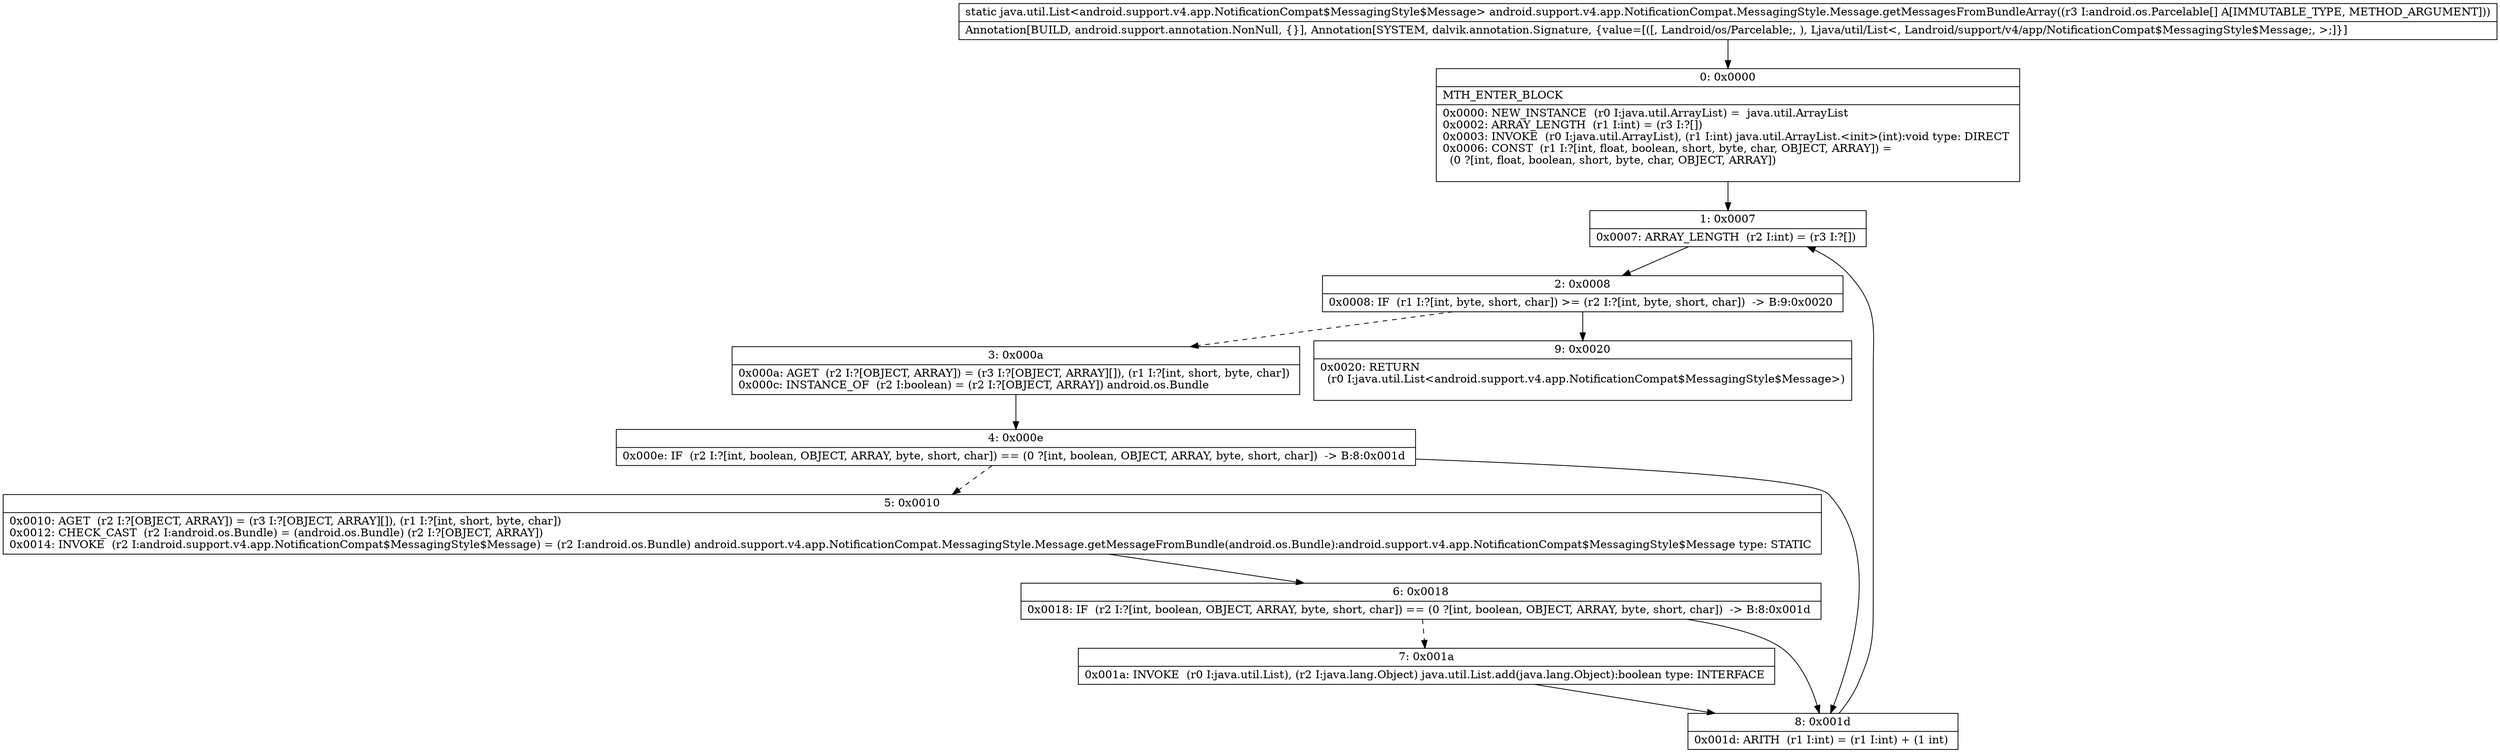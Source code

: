 digraph "CFG forandroid.support.v4.app.NotificationCompat.MessagingStyle.Message.getMessagesFromBundleArray([Landroid\/os\/Parcelable;)Ljava\/util\/List;" {
Node_0 [shape=record,label="{0\:\ 0x0000|MTH_ENTER_BLOCK\l|0x0000: NEW_INSTANCE  (r0 I:java.util.ArrayList) =  java.util.ArrayList \l0x0002: ARRAY_LENGTH  (r1 I:int) = (r3 I:?[]) \l0x0003: INVOKE  (r0 I:java.util.ArrayList), (r1 I:int) java.util.ArrayList.\<init\>(int):void type: DIRECT \l0x0006: CONST  (r1 I:?[int, float, boolean, short, byte, char, OBJECT, ARRAY]) = \l  (0 ?[int, float, boolean, short, byte, char, OBJECT, ARRAY])\l \l}"];
Node_1 [shape=record,label="{1\:\ 0x0007|0x0007: ARRAY_LENGTH  (r2 I:int) = (r3 I:?[]) \l}"];
Node_2 [shape=record,label="{2\:\ 0x0008|0x0008: IF  (r1 I:?[int, byte, short, char]) \>= (r2 I:?[int, byte, short, char])  \-\> B:9:0x0020 \l}"];
Node_3 [shape=record,label="{3\:\ 0x000a|0x000a: AGET  (r2 I:?[OBJECT, ARRAY]) = (r3 I:?[OBJECT, ARRAY][]), (r1 I:?[int, short, byte, char]) \l0x000c: INSTANCE_OF  (r2 I:boolean) = (r2 I:?[OBJECT, ARRAY]) android.os.Bundle \l}"];
Node_4 [shape=record,label="{4\:\ 0x000e|0x000e: IF  (r2 I:?[int, boolean, OBJECT, ARRAY, byte, short, char]) == (0 ?[int, boolean, OBJECT, ARRAY, byte, short, char])  \-\> B:8:0x001d \l}"];
Node_5 [shape=record,label="{5\:\ 0x0010|0x0010: AGET  (r2 I:?[OBJECT, ARRAY]) = (r3 I:?[OBJECT, ARRAY][]), (r1 I:?[int, short, byte, char]) \l0x0012: CHECK_CAST  (r2 I:android.os.Bundle) = (android.os.Bundle) (r2 I:?[OBJECT, ARRAY]) \l0x0014: INVOKE  (r2 I:android.support.v4.app.NotificationCompat$MessagingStyle$Message) = (r2 I:android.os.Bundle) android.support.v4.app.NotificationCompat.MessagingStyle.Message.getMessageFromBundle(android.os.Bundle):android.support.v4.app.NotificationCompat$MessagingStyle$Message type: STATIC \l}"];
Node_6 [shape=record,label="{6\:\ 0x0018|0x0018: IF  (r2 I:?[int, boolean, OBJECT, ARRAY, byte, short, char]) == (0 ?[int, boolean, OBJECT, ARRAY, byte, short, char])  \-\> B:8:0x001d \l}"];
Node_7 [shape=record,label="{7\:\ 0x001a|0x001a: INVOKE  (r0 I:java.util.List), (r2 I:java.lang.Object) java.util.List.add(java.lang.Object):boolean type: INTERFACE \l}"];
Node_8 [shape=record,label="{8\:\ 0x001d|0x001d: ARITH  (r1 I:int) = (r1 I:int) + (1 int) \l}"];
Node_9 [shape=record,label="{9\:\ 0x0020|0x0020: RETURN  \l  (r0 I:java.util.List\<android.support.v4.app.NotificationCompat$MessagingStyle$Message\>)\l \l}"];
MethodNode[shape=record,label="{static java.util.List\<android.support.v4.app.NotificationCompat$MessagingStyle$Message\> android.support.v4.app.NotificationCompat.MessagingStyle.Message.getMessagesFromBundleArray((r3 I:android.os.Parcelable[] A[IMMUTABLE_TYPE, METHOD_ARGUMENT]))  | Annotation[BUILD, android.support.annotation.NonNull, \{\}], Annotation[SYSTEM, dalvik.annotation.Signature, \{value=[([, Landroid\/os\/Parcelable;, ), Ljava\/util\/List\<, Landroid\/support\/v4\/app\/NotificationCompat$MessagingStyle$Message;, \>;]\}]\l}"];
MethodNode -> Node_0;
Node_0 -> Node_1;
Node_1 -> Node_2;
Node_2 -> Node_3[style=dashed];
Node_2 -> Node_9;
Node_3 -> Node_4;
Node_4 -> Node_5[style=dashed];
Node_4 -> Node_8;
Node_5 -> Node_6;
Node_6 -> Node_7[style=dashed];
Node_6 -> Node_8;
Node_7 -> Node_8;
Node_8 -> Node_1;
}

